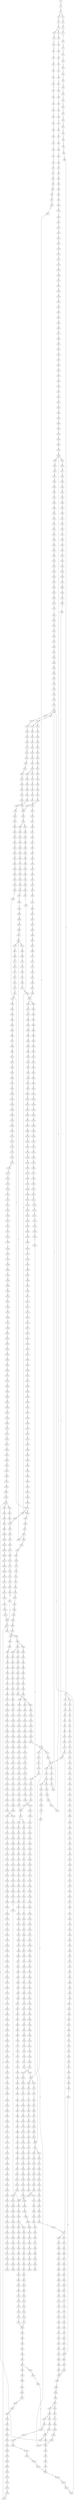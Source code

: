 strict digraph  {
	S0 -> S1 [ label = A ];
	S1 -> S2 [ label = A ];
	S2 -> S3 [ label = G ];
	S2 -> S4 [ label = C ];
	S3 -> S5 [ label = A ];
	S4 -> S6 [ label = C ];
	S5 -> S7 [ label = G ];
	S6 -> S8 [ label = T ];
	S7 -> S9 [ label = T ];
	S7 -> S10 [ label = G ];
	S8 -> S11 [ label = C ];
	S9 -> S12 [ label = C ];
	S10 -> S13 [ label = C ];
	S11 -> S14 [ label = C ];
	S12 -> S15 [ label = T ];
	S13 -> S16 [ label = A ];
	S14 -> S17 [ label = A ];
	S15 -> S18 [ label = C ];
	S16 -> S19 [ label = G ];
	S17 -> S20 [ label = G ];
	S18 -> S21 [ label = T ];
	S19 -> S22 [ label = T ];
	S20 -> S23 [ label = T ];
	S21 -> S24 [ label = C ];
	S22 -> S25 [ label = C ];
	S23 -> S26 [ label = C ];
	S24 -> S27 [ label = T ];
	S25 -> S28 [ label = C ];
	S26 -> S29 [ label = G ];
	S27 -> S30 [ label = C ];
	S28 -> S31 [ label = T ];
	S29 -> S32 [ label = T ];
	S30 -> S33 [ label = G ];
	S31 -> S34 [ label = G ];
	S32 -> S35 [ label = G ];
	S33 -> S36 [ label = G ];
	S34 -> S37 [ label = C ];
	S35 -> S38 [ label = C ];
	S36 -> S39 [ label = T ];
	S37 -> S40 [ label = G ];
	S38 -> S41 [ label = C ];
	S39 -> S42 [ label = C ];
	S40 -> S43 [ label = G ];
	S41 -> S44 [ label = A ];
	S42 -> S45 [ label = T ];
	S43 -> S46 [ label = C ];
	S44 -> S47 [ label = C ];
	S45 -> S48 [ label = C ];
	S46 -> S49 [ label = C ];
	S47 -> S50 [ label = G ];
	S48 -> S51 [ label = G ];
	S49 -> S52 [ label = T ];
	S50 -> S53 [ label = A ];
	S51 -> S54 [ label = G ];
	S52 -> S55 [ label = G ];
	S53 -> S56 [ label = G ];
	S54 -> S57 [ label = T ];
	S55 -> S58 [ label = T ];
	S56 -> S59 [ label = T ];
	S57 -> S60 [ label = T ];
	S58 -> S61 [ label = G ];
	S59 -> S62 [ label = G ];
	S60 -> S63 [ label = C ];
	S61 -> S64 [ label = C ];
	S62 -> S65 [ label = T ];
	S63 -> S66 [ label = A ];
	S64 -> S67 [ label = T ];
	S65 -> S68 [ label = C ];
	S66 -> S69 [ label = A ];
	S67 -> S70 [ label = A ];
	S68 -> S71 [ label = T ];
	S69 -> S72 [ label = G ];
	S70 -> S73 [ label = C ];
	S71 -> S74 [ label = T ];
	S71 -> S75 [ label = C ];
	S72 -> S76 [ label = A ];
	S73 -> S77 [ label = C ];
	S74 -> S78 [ label = C ];
	S75 -> S79 [ label = C ];
	S76 -> S80 [ label = C ];
	S77 -> S81 [ label = T ];
	S78 -> S82 [ label = G ];
	S79 -> S83 [ label = G ];
	S80 -> S84 [ label = C ];
	S81 -> S85 [ label = G ];
	S82 -> S86 [ label = G ];
	S83 -> S87 [ label = T ];
	S84 -> S88 [ label = T ];
	S85 -> S89 [ label = T ];
	S86 -> S90 [ label = T ];
	S87 -> S91 [ label = T ];
	S88 -> S92 [ label = T ];
	S89 -> S93 [ label = C ];
	S90 -> S94 [ label = C ];
	S91 -> S95 [ label = C ];
	S92 -> S96 [ label = T ];
	S93 -> S97 [ label = C ];
	S94 -> S98 [ label = C ];
	S95 -> S99 [ label = C ];
	S96 -> S100 [ label = T ];
	S97 -> S101 [ label = T ];
	S98 -> S102 [ label = T ];
	S99 -> S103 [ label = T ];
	S100 -> S104 [ label = T ];
	S101 -> S105 [ label = T ];
	S102 -> S106 [ label = T ];
	S103 -> S107 [ label = T ];
	S104 -> S108 [ label = G ];
	S105 -> S109 [ label = G ];
	S106 -> S110 [ label = G ];
	S107 -> S111 [ label = A ];
	S108 -> S112 [ label = A ];
	S109 -> S113 [ label = A ];
	S109 -> S114 [ label = T ];
	S110 -> S115 [ label = A ];
	S111 -> S116 [ label = A ];
	S112 -> S117 [ label = A ];
	S113 -> S118 [ label = A ];
	S114 -> S119 [ label = A ];
	S115 -> S120 [ label = A ];
	S116 -> S121 [ label = A ];
	S117 -> S122 [ label = C ];
	S118 -> S123 [ label = C ];
	S119 -> S124 [ label = G ];
	S120 -> S123 [ label = C ];
	S121 -> S125 [ label = C ];
	S122 -> S126 [ label = A ];
	S123 -> S127 [ label = T ];
	S123 -> S128 [ label = A ];
	S124 -> S129 [ label = G ];
	S125 -> S130 [ label = A ];
	S126 -> S131 [ label = G ];
	S127 -> S132 [ label = T ];
	S128 -> S133 [ label = G ];
	S129 -> S134 [ label = A ];
	S130 -> S135 [ label = G ];
	S131 -> S136 [ label = T ];
	S132 -> S137 [ label = C ];
	S133 -> S138 [ label = G ];
	S134 -> S139 [ label = G ];
	S135 -> S140 [ label = G ];
	S136 -> S141 [ label = T ];
	S137 -> S142 [ label = A ];
	S138 -> S143 [ label = G ];
	S138 -> S144 [ label = T ];
	S139 -> S145 [ label = A ];
	S140 -> S146 [ label = T ];
	S141 -> S147 [ label = G ];
	S142 -> S148 [ label = A ];
	S143 -> S149 [ label = T ];
	S144 -> S150 [ label = C ];
	S145 -> S151 [ label = G ];
	S146 -> S152 [ label = C ];
	S147 -> S153 [ label = A ];
	S148 -> S154 [ label = C ];
	S149 -> S155 [ label = C ];
	S150 -> S156 [ label = C ];
	S151 -> S157 [ label = G ];
	S152 -> S158 [ label = T ];
	S153 -> S159 [ label = C ];
	S154 -> S160 [ label = C ];
	S154 -> S161 [ label = T ];
	S155 -> S162 [ label = C ];
	S156 -> S163 [ label = C ];
	S157 -> S164 [ label = T ];
	S158 -> S165 [ label = C ];
	S159 -> S166 [ label = T ];
	S160 -> S167 [ label = G ];
	S161 -> S168 [ label = G ];
	S162 -> S169 [ label = G ];
	S163 -> S170 [ label = T ];
	S164 -> S171 [ label = C ];
	S165 -> S172 [ label = T ];
	S166 -> S173 [ label = G ];
	S167 -> S174 [ label = G ];
	S168 -> S175 [ label = G ];
	S168 -> S176 [ label = C ];
	S169 -> S177 [ label = C ];
	S170 -> S178 [ label = T ];
	S171 -> S179 [ label = C ];
	S172 -> S180 [ label = C ];
	S173 -> S181 [ label = T ];
	S174 -> S182 [ label = C ];
	S175 -> S183 [ label = C ];
	S176 -> S184 [ label = C ];
	S177 -> S185 [ label = C ];
	S178 -> S186 [ label = C ];
	S179 -> S187 [ label = C ];
	S180 -> S188 [ label = C ];
	S181 -> S189 [ label = A ];
	S182 -> S190 [ label = C ];
	S183 -> S191 [ label = C ];
	S184 -> S192 [ label = C ];
	S185 -> S193 [ label = G ];
	S186 -> S194 [ label = T ];
	S186 -> S195 [ label = G ];
	S187 -> S196 [ label = A ];
	S187 -> S197 [ label = G ];
	S188 -> S198 [ label = G ];
	S189 -> S199 [ label = C ];
	S190 -> S200 [ label = C ];
	S191 -> S201 [ label = C ];
	S192 -> S202 [ label = T ];
	S193 -> S203 [ label = C ];
	S193 -> S204 [ label = G ];
	S194 -> S205 [ label = C ];
	S195 -> S206 [ label = C ];
	S196 -> S207 [ label = G ];
	S197 -> S208 [ label = G ];
	S198 -> S209 [ label = T ];
	S199 -> S210 [ label = A ];
	S200 -> S211 [ label = A ];
	S201 -> S212 [ label = A ];
	S202 -> S213 [ label = A ];
	S203 -> S214 [ label = A ];
	S204 -> S215 [ label = A ];
	S205 -> S216 [ label = G ];
	S206 -> S217 [ label = A ];
	S207 -> S218 [ label = A ];
	S208 -> S219 [ label = A ];
	S209 -> S220 [ label = A ];
	S210 -> S221 [ label = C ];
	S211 -> S222 [ label = G ];
	S212 -> S223 [ label = G ];
	S213 -> S224 [ label = G ];
	S214 -> S225 [ label = C ];
	S215 -> S226 [ label = A ];
	S216 -> S227 [ label = T ];
	S217 -> S228 [ label = C ];
	S218 -> S229 [ label = G ];
	S219 -> S230 [ label = G ];
	S220 -> S231 [ label = C ];
	S221 -> S232 [ label = T ];
	S222 -> S233 [ label = T ];
	S223 -> S234 [ label = G ];
	S224 -> S235 [ label = G ];
	S225 -> S236 [ label = G ];
	S226 -> S237 [ label = C ];
	S227 -> S238 [ label = A ];
	S228 -> S239 [ label = G ];
	S229 -> S240 [ label = C ];
	S230 -> S241 [ label = G ];
	S231 -> S242 [ label = A ];
	S232 -> S243 [ label = T ];
	S233 -> S244 [ label = T ];
	S234 -> S245 [ label = T ];
	S235 -> S246 [ label = T ];
	S236 -> S247 [ label = C ];
	S237 -> S248 [ label = T ];
	S238 -> S249 [ label = C ];
	S239 -> S250 [ label = T ];
	S240 -> S251 [ label = C ];
	S241 -> S252 [ label = C ];
	S242 -> S253 [ label = T ];
	S243 -> S254 [ label = G ];
	S244 -> S255 [ label = G ];
	S245 -> S256 [ label = G ];
	S246 -> S257 [ label = G ];
	S247 -> S258 [ label = G ];
	S248 -> S259 [ label = G ];
	S249 -> S260 [ label = G ];
	S250 -> S261 [ label = G ];
	S251 -> S262 [ label = A ];
	S252 -> S263 [ label = G ];
	S253 -> S264 [ label = G ];
	S254 -> S265 [ label = G ];
	S255 -> S266 [ label = T ];
	S256 -> S267 [ label = C ];
	S256 -> S268 [ label = G ];
	S257 -> S269 [ label = T ];
	S258 -> S270 [ label = C ];
	S259 -> S271 [ label = C ];
	S260 -> S272 [ label = G ];
	S261 -> S273 [ label = G ];
	S262 -> S274 [ label = C ];
	S263 -> S275 [ label = T ];
	S264 -> S276 [ label = G ];
	S265 -> S277 [ label = A ];
	S266 -> S278 [ label = G ];
	S267 -> S279 [ label = G ];
	S268 -> S280 [ label = G ];
	S269 -> S281 [ label = G ];
	S270 -> S282 [ label = A ];
	S271 -> S283 [ label = A ];
	S272 -> S284 [ label = C ];
	S273 -> S285 [ label = C ];
	S274 -> S286 [ label = G ];
	S275 -> S287 [ label = G ];
	S276 -> S288 [ label = C ];
	S277 -> S289 [ label = G ];
	S278 -> S290 [ label = C ];
	S279 -> S291 [ label = C ];
	S280 -> S292 [ label = C ];
	S281 -> S293 [ label = C ];
	S282 -> S294 [ label = G ];
	S283 -> S295 [ label = A ];
	S284 -> S296 [ label = T ];
	S285 -> S297 [ label = G ];
	S286 -> S298 [ label = G ];
	S287 -> S299 [ label = G ];
	S288 -> S300 [ label = G ];
	S289 -> S301 [ label = A ];
	S290 -> S302 [ label = G ];
	S291 -> S303 [ label = G ];
	S292 -> S304 [ label = T ];
	S293 -> S305 [ label = G ];
	S294 -> S306 [ label = C ];
	S295 -> S307 [ label = C ];
	S296 -> S308 [ label = A ];
	S297 -> S309 [ label = T ];
	S298 -> S310 [ label = T ];
	S299 -> S311 [ label = T ];
	S300 -> S312 [ label = C ];
	S301 -> S313 [ label = C ];
	S302 -> S314 [ label = T ];
	S303 -> S315 [ label = T ];
	S304 -> S316 [ label = T ];
	S305 -> S317 [ label = T ];
	S306 -> S318 [ label = C ];
	S307 -> S319 [ label = C ];
	S308 -> S320 [ label = C ];
	S309 -> S321 [ label = C ];
	S310 -> S322 [ label = T ];
	S311 -> S323 [ label = A ];
	S312 -> S324 [ label = C ];
	S313 -> S325 [ label = C ];
	S314 -> S326 [ label = C ];
	S315 -> S327 [ label = C ];
	S316 -> S328 [ label = C ];
	S317 -> S329 [ label = C ];
	S318 -> S330 [ label = G ];
	S319 -> S331 [ label = A ];
	S320 -> S332 [ label = T ];
	S321 -> S333 [ label = C ];
	S322 -> S334 [ label = A ];
	S323 -> S335 [ label = T ];
	S324 -> S336 [ label = C ];
	S325 -> S337 [ label = C ];
	S326 -> S338 [ label = G ];
	S327 -> S339 [ label = G ];
	S328 -> S340 [ label = G ];
	S329 -> S341 [ label = G ];
	S330 -> S342 [ label = G ];
	S331 -> S343 [ label = G ];
	S332 -> S344 [ label = G ];
	S333 -> S345 [ label = C ];
	S334 -> S346 [ label = C ];
	S335 -> S347 [ label = G ];
	S336 -> S348 [ label = C ];
	S337 -> S349 [ label = C ];
	S338 -> S350 [ label = A ];
	S339 -> S351 [ label = T ];
	S340 -> S352 [ label = A ];
	S341 -> S350 [ label = A ];
	S342 -> S353 [ label = C ];
	S342 -> S354 [ label = T ];
	S343 -> S355 [ label = A ];
	S344 -> S356 [ label = G ];
	S345 -> S357 [ label = C ];
	S346 -> S358 [ label = T ];
	S347 -> S359 [ label = A ];
	S348 -> S360 [ label = C ];
	S349 -> S361 [ label = C ];
	S350 -> S362 [ label = A ];
	S351 -> S363 [ label = G ];
	S352 -> S364 [ label = A ];
	S353 -> S365 [ label = A ];
	S354 -> S366 [ label = G ];
	S355 -> S367 [ label = A ];
	S356 -> S368 [ label = T ];
	S357 -> S369 [ label = A ];
	S358 -> S370 [ label = G ];
	S359 -> S371 [ label = G ];
	S360 -> S372 [ label = A ];
	S361 -> S373 [ label = C ];
	S362 -> S374 [ label = C ];
	S363 -> S375 [ label = C ];
	S364 -> S376 [ label = C ];
	S365 -> S377 [ label = C ];
	S366 -> S378 [ label = G ];
	S367 -> S379 [ label = C ];
	S368 -> S380 [ label = G ];
	S369 -> S381 [ label = C ];
	S370 -> S382 [ label = C ];
	S371 -> S383 [ label = C ];
	S372 -> S384 [ label = C ];
	S373 -> S385 [ label = T ];
	S374 -> S386 [ label = C ];
	S374 -> S387 [ label = A ];
	S375 -> S388 [ label = A ];
	S376 -> S389 [ label = A ];
	S377 -> S390 [ label = T ];
	S378 -> S391 [ label = A ];
	S379 -> S392 [ label = A ];
	S380 -> S393 [ label = C ];
	S381 -> S394 [ label = T ];
	S382 -> S395 [ label = A ];
	S383 -> S396 [ label = G ];
	S384 -> S397 [ label = T ];
	S385 -> S398 [ label = T ];
	S386 -> S399 [ label = T ];
	S387 -> S400 [ label = C ];
	S388 -> S401 [ label = T ];
	S389 -> S402 [ label = C ];
	S390 -> S403 [ label = T ];
	S391 -> S404 [ label = A ];
	S392 -> S405 [ label = G ];
	S393 -> S406 [ label = T ];
	S394 -> S407 [ label = T ];
	S395 -> S408 [ label = G ];
	S396 -> S409 [ label = G ];
	S397 -> S410 [ label = T ];
	S398 -> S411 [ label = C ];
	S399 -> S412 [ label = T ];
	S400 -> S413 [ label = C ];
	S401 -> S414 [ label = C ];
	S402 -> S415 [ label = G ];
	S403 -> S416 [ label = C ];
	S404 -> S417 [ label = G ];
	S405 -> S418 [ label = C ];
	S406 -> S419 [ label = A ];
	S407 -> S420 [ label = G ];
	S408 -> S421 [ label = A ];
	S409 -> S422 [ label = T ];
	S410 -> S423 [ label = T ];
	S411 -> S424 [ label = A ];
	S412 -> S425 [ label = C ];
	S413 -> S426 [ label = C ];
	S414 -> S427 [ label = C ];
	S415 -> S428 [ label = C ];
	S416 -> S429 [ label = A ];
	S417 -> S430 [ label = A ];
	S418 -> S431 [ label = C ];
	S419 -> S432 [ label = C ];
	S420 -> S433 [ label = A ];
	S421 -> S434 [ label = C ];
	S422 -> S435 [ label = C ];
	S423 -> S436 [ label = A ];
	S424 -> S437 [ label = G ];
	S425 -> S438 [ label = G ];
	S426 -> S439 [ label = G ];
	S427 -> S440 [ label = G ];
	S428 -> S441 [ label = G ];
	S429 -> S442 [ label = G ];
	S430 -> S443 [ label = A ];
	S431 -> S444 [ label = G ];
	S432 -> S445 [ label = T ];
	S433 -> S446 [ label = G ];
	S434 -> S447 [ label = G ];
	S435 -> S448 [ label = G ];
	S436 -> S449 [ label = G ];
	S437 -> S450 [ label = A ];
	S438 -> S451 [ label = T ];
	S439 -> S452 [ label = T ];
	S440 -> S453 [ label = C ];
	S441 -> S454 [ label = C ];
	S442 -> S455 [ label = C ];
	S443 -> S456 [ label = C ];
	S444 -> S457 [ label = T ];
	S445 -> S458 [ label = G ];
	S446 -> S459 [ label = C ];
	S447 -> S460 [ label = G ];
	S448 -> S461 [ label = C ];
	S449 -> S462 [ label = C ];
	S450 -> S463 [ label = G ];
	S451 -> S464 [ label = A ];
	S452 -> S465 [ label = A ];
	S453 -> S466 [ label = A ];
	S454 -> S467 [ label = A ];
	S455 -> S468 [ label = C ];
	S456 -> S469 [ label = G ];
	S457 -> S470 [ label = C ];
	S458 -> S471 [ label = T ];
	S459 -> S472 [ label = C ];
	S460 -> S473 [ label = A ];
	S461 -> S474 [ label = A ];
	S462 -> S475 [ label = C ];
	S463 -> S476 [ label = G ];
	S464 -> S477 [ label = C ];
	S465 -> S478 [ label = C ];
	S466 -> S479 [ label = C ];
	S467 -> S480 [ label = C ];
	S468 -> S481 [ label = G ];
	S469 -> S482 [ label = G ];
	S470 -> S483 [ label = C ];
	S471 -> S484 [ label = A ];
	S472 -> S485 [ label = G ];
	S473 -> S486 [ label = C ];
	S474 -> S487 [ label = C ];
	S475 -> S488 [ label = G ];
	S476 -> S489 [ label = T ];
	S477 -> S490 [ label = T ];
	S478 -> S491 [ label = G ];
	S479 -> S492 [ label = G ];
	S480 -> S493 [ label = G ];
	S481 -> S494 [ label = C ];
	S482 -> S495 [ label = C ];
	S483 -> S496 [ label = T ];
	S484 -> S497 [ label = A ];
	S485 -> S498 [ label = C ];
	S486 -> S499 [ label = A ];
	S487 -> S500 [ label = G ];
	S488 -> S501 [ label = T ];
	S489 -> S502 [ label = C ];
	S490 -> S503 [ label = T ];
	S491 -> S504 [ label = T ];
	S492 -> S505 [ label = T ];
	S493 -> S506 [ label = T ];
	S494 -> S507 [ label = C ];
	S495 -> S508 [ label = A ];
	S496 -> S509 [ label = C ];
	S497 -> S510 [ label = C ];
	S498 -> S511 [ label = C ];
	S499 -> S512 [ label = C ];
	S500 -> S513 [ label = C ];
	S501 -> S514 [ label = C ];
	S502 -> S515 [ label = C ];
	S503 -> S516 [ label = C ];
	S504 -> S517 [ label = C ];
	S505 -> S518 [ label = C ];
	S506 -> S519 [ label = C ];
	S507 -> S520 [ label = C ];
	S508 -> S521 [ label = C ];
	S509 -> S522 [ label = T ];
	S510 -> S523 [ label = A ];
	S511 -> S524 [ label = C ];
	S512 -> S525 [ label = A ];
	S513 -> S526 [ label = G ];
	S514 -> S527 [ label = C ];
	S515 -> S528 [ label = C ];
	S516 -> S529 [ label = A ];
	S517 -> S530 [ label = C ];
	S518 -> S531 [ label = G ];
	S519 -> S532 [ label = C ];
	S520 -> S533 [ label = C ];
	S521 -> S534 [ label = C ];
	S521 -> S535 [ label = T ];
	S522 -> S536 [ label = G ];
	S523 -> S537 [ label = C ];
	S524 -> S538 [ label = C ];
	S525 -> S539 [ label = C ];
	S526 -> S540 [ label = C ];
	S527 -> S541 [ label = C ];
	S528 -> S542 [ label = T ];
	S529 -> S543 [ label = A ];
	S530 -> S544 [ label = A ];
	S531 -> S545 [ label = A ];
	S532 -> S546 [ label = A ];
	S533 -> S547 [ label = T ];
	S534 -> S548 [ label = G ];
	S535 -> S549 [ label = G ];
	S536 -> S550 [ label = T ];
	S537 -> S551 [ label = A ];
	S538 -> S547 [ label = T ];
	S539 -> S552 [ label = C ];
	S540 -> S553 [ label = G ];
	S541 -> S554 [ label = A ];
	S542 -> S555 [ label = T ];
	S543 -> S556 [ label = G ];
	S544 -> S557 [ label = G ];
	S545 -> S558 [ label = G ];
	S546 -> S559 [ label = G ];
	S547 -> S560 [ label = T ];
	S547 -> S561 [ label = C ];
	S548 -> S562 [ label = G ];
	S549 -> S563 [ label = G ];
	S550 -> S564 [ label = C ];
	S551 -> S565 [ label = C ];
	S552 -> S566 [ label = T ];
	S553 -> S567 [ label = G ];
	S554 -> S568 [ label = C ];
	S555 -> S186 [ label = C ];
	S556 -> S569 [ label = C ];
	S557 -> S570 [ label = C ];
	S558 -> S571 [ label = C ];
	S559 -> S572 [ label = C ];
	S560 -> S573 [ label = C ];
	S561 -> S574 [ label = C ];
	S562 -> S575 [ label = G ];
	S563 -> S576 [ label = G ];
	S564 -> S577 [ label = G ];
	S565 -> S578 [ label = G ];
	S566 -> S579 [ label = C ];
	S567 -> S580 [ label = C ];
	S568 -> S581 [ label = C ];
	S569 -> S582 [ label = G ];
	S570 -> S583 [ label = G ];
	S571 -> S584 [ label = G ];
	S572 -> S585 [ label = T ];
	S572 -> S583 [ label = G ];
	S573 -> S586 [ label = A ];
	S574 -> S587 [ label = A ];
	S575 -> S588 [ label = A ];
	S576 -> S589 [ label = A ];
	S577 -> S590 [ label = T ];
	S578 -> S591 [ label = C ];
	S579 -> S592 [ label = T ];
	S580 -> S593 [ label = T ];
	S581 -> S594 [ label = A ];
	S582 -> S595 [ label = A ];
	S583 -> S596 [ label = A ];
	S584 -> S597 [ label = A ];
	S585 -> S598 [ label = T ];
	S586 -> S599 [ label = C ];
	S587 -> S600 [ label = C ];
	S588 -> S601 [ label = A ];
	S589 -> S602 [ label = A ];
	S590 -> S603 [ label = G ];
	S591 -> S604 [ label = T ];
	S592 -> S605 [ label = A ];
	S593 -> S606 [ label = G ];
	S594 -> S607 [ label = C ];
	S595 -> S608 [ label = G ];
	S596 -> S609 [ label = G ];
	S597 -> S610 [ label = G ];
	S598 -> S611 [ label = C ];
	S599 -> S612 [ label = G ];
	S600 -> S613 [ label = C ];
	S601 -> S614 [ label = T ];
	S602 -> S615 [ label = C ];
	S603 -> S616 [ label = G ];
	S604 -> S617 [ label = C ];
	S605 -> S618 [ label = G ];
	S606 -> S619 [ label = G ];
	S607 -> S620 [ label = C ];
	S608 -> S621 [ label = T ];
	S609 -> S622 [ label = T ];
	S610 -> S623 [ label = T ];
	S611 -> S624 [ label = A ];
	S612 -> S625 [ label = C ];
	S613 -> S626 [ label = C ];
	S614 -> S627 [ label = T ];
	S615 -> S628 [ label = T ];
	S616 -> S629 [ label = T ];
	S617 -> S630 [ label = C ];
	S618 -> S631 [ label = A ];
	S619 -> S632 [ label = A ];
	S620 -> S633 [ label = G ];
	S621 -> S634 [ label = C ];
	S622 -> S635 [ label = C ];
	S623 -> S636 [ label = C ];
	S624 -> S637 [ label = C ];
	S625 -> S638 [ label = T ];
	S626 -> S639 [ label = G ];
	S627 -> S640 [ label = G ];
	S628 -> S641 [ label = G ];
	S629 -> S642 [ label = A ];
	S630 -> S643 [ label = T ];
	S631 -> S644 [ label = A ];
	S632 -> S645 [ label = A ];
	S633 -> S646 [ label = A ];
	S634 -> S647 [ label = C ];
	S635 -> S648 [ label = C ];
	S635 -> S649 [ label = T ];
	S636 -> S650 [ label = G ];
	S637 -> S651 [ label = G ];
	S638 -> S652 [ label = C ];
	S639 -> S653 [ label = C ];
	S640 -> S654 [ label = A ];
	S641 -> S655 [ label = G ];
	S643 -> S656 [ label = A ];
	S644 -> S657 [ label = C ];
	S645 -> S658 [ label = T ];
	S646 -> S659 [ label = T ];
	S647 -> S660 [ label = C ];
	S648 -> S660 [ label = C ];
	S649 -> S661 [ label = C ];
	S650 -> S662 [ label = A ];
	S651 -> S663 [ label = C ];
	S652 -> S664 [ label = C ];
	S653 -> S665 [ label = C ];
	S654 -> S666 [ label = A ];
	S655 -> S667 [ label = A ];
	S656 -> S668 [ label = G ];
	S657 -> S669 [ label = G ];
	S658 -> S670 [ label = G ];
	S659 -> S671 [ label = C ];
	S660 -> S672 [ label = T ];
	S660 -> S673 [ label = G ];
	S661 -> S674 [ label = G ];
	S662 -> S675 [ label = A ];
	S663 -> S676 [ label = C ];
	S664 -> S677 [ label = G ];
	S665 -> S678 [ label = G ];
	S666 -> S679 [ label = C ];
	S667 -> S680 [ label = C ];
	S668 -> S681 [ label = A ];
	S669 -> S682 [ label = A ];
	S670 -> S683 [ label = G ];
	S671 -> S684 [ label = G ];
	S672 -> S685 [ label = C ];
	S673 -> S686 [ label = C ];
	S674 -> S687 [ label = T ];
	S675 -> S688 [ label = C ];
	S676 -> S689 [ label = C ];
	S677 -> S690 [ label = G ];
	S678 -> S691 [ label = G ];
	S679 -> S692 [ label = C ];
	S680 -> S693 [ label = C ];
	S681 -> S694 [ label = A ];
	S682 -> S695 [ label = G ];
	S683 -> S696 [ label = G ];
	S684 -> S697 [ label = G ];
	S685 -> S698 [ label = C ];
	S686 -> S699 [ label = C ];
	S687 -> S700 [ label = C ];
	S688 -> S701 [ label = C ];
	S689 -> S702 [ label = T ];
	S690 -> S703 [ label = T ];
	S691 -> S704 [ label = T ];
	S692 -> S705 [ label = C ];
	S693 -> S706 [ label = C ];
	S694 -> S707 [ label = C ];
	S695 -> S708 [ label = G ];
	S696 -> S709 [ label = G ];
	S697 -> S710 [ label = T ];
	S698 -> S711 [ label = G ];
	S699 -> S712 [ label = T ];
	S700 -> S713 [ label = T ];
	S701 -> S714 [ label = T ];
	S702 -> S715 [ label = T ];
	S703 -> S716 [ label = T ];
	S704 -> S717 [ label = C ];
	S705 -> S718 [ label = G ];
	S706 -> S719 [ label = G ];
	S707 -> S720 [ label = T ];
	S708 -> S721 [ label = T ];
	S709 -> S722 [ label = T ];
	S710 -> S723 [ label = T ];
	S711 -> S724 [ label = G ];
	S712 -> S725 [ label = G ];
	S713 -> S726 [ label = G ];
	S714 -> S727 [ label = G ];
	S715 -> S728 [ label = C ];
	S716 -> S729 [ label = G ];
	S717 -> S730 [ label = C ];
	S718 -> S731 [ label = T ];
	S719 -> S732 [ label = T ];
	S720 -> S733 [ label = T ];
	S721 -> S734 [ label = G ];
	S722 -> S735 [ label = C ];
	S723 -> S736 [ label = C ];
	S724 -> S737 [ label = T ];
	S725 -> S738 [ label = T ];
	S726 -> S739 [ label = T ];
	S727 -> S740 [ label = T ];
	S728 -> S741 [ label = A ];
	S729 -> S742 [ label = C ];
	S730 -> S743 [ label = C ];
	S731 -> S744 [ label = C ];
	S732 -> S745 [ label = C ];
	S733 -> S746 [ label = C ];
	S734 -> S747 [ label = T ];
	S735 -> S748 [ label = C ];
	S736 -> S749 [ label = C ];
	S737 -> S750 [ label = C ];
	S738 -> S751 [ label = C ];
	S739 -> S752 [ label = T ];
	S740 -> S753 [ label = C ];
	S741 -> S754 [ label = T ];
	S742 -> S755 [ label = A ];
	S743 -> S756 [ label = A ];
	S744 -> S757 [ label = T ];
	S745 -> S758 [ label = T ];
	S746 -> S759 [ label = A ];
	S747 -> S760 [ label = C ];
	S748 -> S761 [ label = G ];
	S749 -> S762 [ label = A ];
	S750 -> S763 [ label = T ];
	S751 -> S764 [ label = G ];
	S752 -> S765 [ label = C ];
	S753 -> S766 [ label = G ];
	S754 -> S767 [ label = C ];
	S755 -> S768 [ label = C ];
	S756 -> S769 [ label = G ];
	S757 -> S770 [ label = C ];
	S758 -> S771 [ label = C ];
	S759 -> S772 [ label = A ];
	S760 -> S773 [ label = C ];
	S761 -> S774 [ label = C ];
	S762 -> S775 [ label = G ];
	S763 -> S776 [ label = G ];
	S764 -> S777 [ label = C ];
	S765 -> S778 [ label = C ];
	S766 -> S779 [ label = C ];
	S767 -> S780 [ label = C ];
	S768 -> S781 [ label = T ];
	S769 -> S782 [ label = T ];
	S770 -> S783 [ label = G ];
	S771 -> S783 [ label = G ];
	S772 -> S154 [ label = C ];
	S773 -> S784 [ label = C ];
	S774 -> S785 [ label = C ];
	S775 -> S786 [ label = T ];
	S776 -> S787 [ label = G ];
	S777 -> S788 [ label = G ];
	S778 -> S789 [ label = G ];
	S779 -> S790 [ label = G ];
	S780 -> S791 [ label = A ];
	S781 -> S792 [ label = G ];
	S782 -> S793 [ label = G ];
	S783 -> S794 [ label = G ];
	S784 -> S795 [ label = T ];
	S785 -> S193 [ label = G ];
	S786 -> S796 [ label = G ];
	S787 -> S797 [ label = A ];
	S788 -> S798 [ label = C ];
	S789 -> S799 [ label = T ];
	S790 -> S798 [ label = C ];
	S791 -> S800 [ label = G ];
	S792 -> S801 [ label = G ];
	S793 -> S802 [ label = G ];
	S794 -> S803 [ label = C ];
	S795 -> S804 [ label = G ];
	S796 -> S805 [ label = G ];
	S797 -> S806 [ label = G ];
	S798 -> S807 [ label = G ];
	S798 -> S808 [ label = A ];
	S799 -> S809 [ label = G ];
	S800 -> S810 [ label = A ];
	S801 -> S811 [ label = T ];
	S802 -> S812 [ label = T ];
	S803 -> S813 [ label = A ];
	S804 -> S814 [ label = T ];
	S805 -> S815 [ label = T ];
	S806 -> S816 [ label = G ];
	S807 -> S817 [ label = A ];
	S808 -> S818 [ label = A ];
	S809 -> S819 [ label = G ];
	S810 -> S820 [ label = A ];
	S811 -> S821 [ label = C ];
	S812 -> S822 [ label = C ];
	S813 -> S823 [ label = C ];
	S814 -> S824 [ label = C ];
	S815 -> S825 [ label = C ];
	S816 -> S826 [ label = G ];
	S817 -> S827 [ label = G ];
	S818 -> S828 [ label = C ];
	S819 -> S829 [ label = C ];
	S820 -> S830 [ label = C ];
	S821 -> S831 [ label = G ];
	S822 -> S832 [ label = G ];
	S823 -> S833 [ label = C ];
	S824 -> S834 [ label = C ];
	S825 -> S832 [ label = G ];
	S826 -> S835 [ label = T ];
	S827 -> S836 [ label = C ];
	S828 -> S837 [ label = C ];
	S829 -> S838 [ label = C ];
	S830 -> S839 [ label = C ];
	S831 -> S840 [ label = T ];
	S832 -> S841 [ label = T ];
	S833 -> S842 [ label = G ];
	S834 -> S843 [ label = T ];
	S835 -> S844 [ label = G ];
	S836 -> S845 [ label = A ];
	S837 -> S846 [ label = C ];
	S838 -> S847 [ label = C ];
	S839 -> S848 [ label = A ];
	S839 -> S849 [ label = G ];
	S840 -> S850 [ label = C ];
	S841 -> S851 [ label = C ];
	S842 -> S852 [ label = A ];
	S843 -> S853 [ label = A ];
	S844 -> S854 [ label = T ];
	S845 -> S855 [ label = G ];
	S846 -> S856 [ label = G ];
	S847 -> S857 [ label = G ];
	S848 -> S858 [ label = G ];
	S848 -> S859 [ label = C ];
	S849 -> S860 [ label = G ];
	S850 -> S861 [ label = C ];
	S851 -> S862 [ label = C ];
	S852 -> S863 [ label = G ];
	S852 -> S864 [ label = A ];
	S853 -> S865 [ label = C ];
	S854 -> S866 [ label = T ];
	S855 -> S867 [ label = T ];
	S856 -> S868 [ label = T ];
	S857 -> S869 [ label = T ];
	S858 -> S870 [ label = A ];
	S859 -> S871 [ label = C ];
	S860 -> S872 [ label = A ];
	S861 -> S873 [ label = G ];
	S862 -> S873 [ label = G ];
	S863 -> S874 [ label = T ];
	S864 -> S875 [ label = T ];
	S865 -> S876 [ label = T ];
	S866 -> S877 [ label = C ];
	S867 -> S878 [ label = G ];
	S868 -> S879 [ label = A ];
	S869 -> S880 [ label = C ];
	S870 -> S881 [ label = C ];
	S871 -> S882 [ label = A ];
	S872 -> S883 [ label = C ];
	S873 -> S884 [ label = T ];
	S874 -> S885 [ label = C ];
	S875 -> S886 [ label = G ];
	S876 -> S887 [ label = A ];
	S877 -> S888 [ label = C ];
	S878 -> S889 [ label = C ];
	S879 -> S890 [ label = C ];
	S880 -> S891 [ label = C ];
	S881 -> S892 [ label = T ];
	S882 -> S893 [ label = C ];
	S883 -> S894 [ label = G ];
	S884 -> S895 [ label = C ];
	S885 -> S896 [ label = C ];
	S886 -> S897 [ label = T ];
	S887 -> S898 [ label = C ];
	S888 -> S899 [ label = A ];
	S889 -> S900 [ label = A ];
	S890 -> S901 [ label = A ];
	S891 -> S902 [ label = A ];
	S892 -> S903 [ label = C ];
	S893 -> S904 [ label = C ];
	S894 -> S905 [ label = C ];
	S895 -> S906 [ label = A ];
	S896 -> S907 [ label = A ];
	S896 -> S908 [ label = T ];
	S897 -> S909 [ label = A ];
	S898 -> S910 [ label = C ];
	S899 -> S911 [ label = G ];
	S900 -> S912 [ label = A ];
	S901 -> S913 [ label = G ];
	S902 -> S914 [ label = G ];
	S903 -> S915 [ label = C ];
	S904 -> S916 [ label = C ];
	S905 -> S917 [ label = C ];
	S906 -> S918 [ label = C ];
	S907 -> S919 [ label = G ];
	S908 -> S920 [ label = C ];
	S909 -> S921 [ label = G ];
	S910 -> S922 [ label = A ];
	S911 -> S923 [ label = C ];
	S912 -> S924 [ label = C ];
	S913 -> S925 [ label = C ];
	S914 -> S926 [ label = T ];
	S915 -> S927 [ label = C ];
	S916 -> S928 [ label = C ];
	S917 -> S929 [ label = C ];
	S918 -> S930 [ label = C ];
	S919 -> S931 [ label = T ];
	S919 -> S932 [ label = C ];
	S920 -> S933 [ label = G ];
	S921 -> S934 [ label = T ];
	S922 -> S935 [ label = G ];
	S923 -> S936 [ label = A ];
	S924 -> S937 [ label = A ];
	S925 -> S938 [ label = A ];
	S926 -> S939 [ label = A ];
	S927 -> S940 [ label = A ];
	S928 -> S941 [ label = T ];
	S929 -> S942 [ label = A ];
	S930 -> S943 [ label = C ];
	S930 -> S944 [ label = G ];
	S931 -> S945 [ label = A ];
	S932 -> S946 [ label = T ];
	S933 -> S947 [ label = A ];
	S934 -> S948 [ label = T ];
	S935 -> S949 [ label = G ];
	S936 -> S950 [ label = G ];
	S937 -> S951 [ label = G ];
	S938 -> S952 [ label = G ];
	S939 -> S953 [ label = G ];
	S940 -> S954 [ label = T ];
	S941 -> S955 [ label = T ];
	S942 -> S956 [ label = T ];
	S943 -> S957 [ label = T ];
	S944 -> S958 [ label = A ];
	S945 -> S959 [ label = G ];
	S946 -> S960 [ label = T ];
	S947 -> S961 [ label = A ];
	S948 -> S962 [ label = T ];
	S949 -> S963 [ label = A ];
	S950 -> S964 [ label = A ];
	S951 -> S965 [ label = C ];
	S952 -> S966 [ label = G ];
	S953 -> S967 [ label = C ];
	S954 -> S968 [ label = C ];
	S955 -> S969 [ label = C ];
	S956 -> S970 [ label = C ];
	S957 -> S971 [ label = G ];
	S958 -> S972 [ label = A ];
	S958 -> S973 [ label = G ];
	S959 -> S974 [ label = G ];
	S960 -> S611 [ label = C ];
	S961 -> S975 [ label = C ];
	S962 -> S976 [ label = C ];
	S963 -> S977 [ label = G ];
	S964 -> S978 [ label = T ];
	S965 -> S979 [ label = T ];
	S966 -> S980 [ label = T ];
	S967 -> S981 [ label = T ];
	S968 -> S982 [ label = T ];
	S969 -> S983 [ label = C ];
	S969 -> S984 [ label = G ];
	S970 -> S985 [ label = G ];
	S971 -> S986 [ label = T ];
	S972 -> S987 [ label = T ];
	S973 -> S988 [ label = T ];
	S974 -> S989 [ label = G ];
	S975 -> S990 [ label = T ];
	S976 -> S991 [ label = A ];
	S977 -> S992 [ label = A ];
	S978 -> S993 [ label = A ];
	S979 -> S994 [ label = A ];
	S980 -> S995 [ label = G ];
	S981 -> S996 [ label = C ];
	S982 -> S997 [ label = G ];
	S983 -> S998 [ label = T ];
	S984 -> S999 [ label = A ];
	S985 -> S1000 [ label = T ];
	S986 -> S1001 [ label = C ];
	S987 -> S1002 [ label = C ];
	S988 -> S1003 [ label = C ];
	S989 -> S1004 [ label = T ];
	S990 -> S1005 [ label = T ];
	S991 -> S1006 [ label = C ];
	S992 -> S1007 [ label = G ];
	S993 -> S1008 [ label = A ];
	S994 -> S1009 [ label = C ];
	S995 -> S1010 [ label = C ];
	S996 -> S1011 [ label = C ];
	S997 -> S1012 [ label = C ];
	S998 -> S1013 [ label = G ];
	S999 -> S1014 [ label = T ];
	S1000 -> S1015 [ label = C ];
	S1001 -> S1016 [ label = C ];
	S1002 -> S1017 [ label = C ];
	S1003 -> S896 [ label = C ];
	S1004 -> S1018 [ label = C ];
	S1005 -> S1019 [ label = C ];
	S1006 -> S1020 [ label = T ];
	S1007 -> S1021 [ label = T ];
	S1008 -> S1022 [ label = A ];
	S1009 -> S1023 [ label = G ];
	S1010 -> S1024 [ label = A ];
	S1011 -> S1025 [ label = A ];
	S1012 -> S1026 [ label = C ];
	S1013 -> S1027 [ label = T ];
	S1014 -> S1028 [ label = C ];
	S1015 -> S1029 [ label = C ];
	S1016 -> S1030 [ label = T ];
	S1017 -> S1031 [ label = T ];
	S1018 -> S1032 [ label = A ];
	S1019 -> S1033 [ label = A ];
	S1020 -> S1034 [ label = C ];
	S1021 -> S1035 [ label = C ];
	S1022 -> S1036 [ label = A ];
	S1023 -> S1037 [ label = A ];
	S1024 -> S1038 [ label = C ];
	S1025 -> S1039 [ label = C ];
	S1026 -> S1040 [ label = A ];
	S1027 -> S1041 [ label = C ];
	S1028 -> S1042 [ label = G ];
	S1029 -> S1043 [ label = T ];
	S1030 -> S1044 [ label = T ];
	S1031 -> S1045 [ label = C ];
	S1032 -> S1046 [ label = C ];
	S1033 -> S1047 [ label = A ];
	S1034 -> S1048 [ label = C ];
	S1035 -> S1049 [ label = A ];
	S1036 -> S1050 [ label = A ];
	S1037 -> S1051 [ label = G ];
	S1038 -> S1052 [ label = G ];
	S1039 -> S1053 [ label = C ];
	S1040 -> S1054 [ label = G ];
	S1041 -> S1055 [ label = C ];
	S1042 -> S1056 [ label = T ];
	S1043 -> S1057 [ label = C ];
	S1044 -> S109 [ label = G ];
	S1045 -> S1058 [ label = G ];
	S1046 -> S1059 [ label = T ];
	S1047 -> S154 [ label = C ];
	S1048 -> S1060 [ label = T ];
	S1049 -> S1061 [ label = G ];
	S1050 -> S1062 [ label = C ];
	S1051 -> S1063 [ label = A ];
	S1052 -> S1064 [ label = C ];
	S1053 -> S1065 [ label = G ];
	S1054 -> S1066 [ label = T ];
	S1055 -> S1067 [ label = T ];
	S1056 -> S1068 [ label = T ];
	S1057 -> S1069 [ label = T ];
	S1058 -> S1070 [ label = A ];
	S1059 -> S1071 [ label = C ];
	S1060 -> S1072 [ label = T ];
	S1061 -> S1073 [ label = G ];
	S1062 -> S1074 [ label = T ];
	S1063 -> S1075 [ label = A ];
	S1064 -> S1076 [ label = G ];
	S1065 -> S1077 [ label = G ];
	S1066 -> S1078 [ label = C ];
	S1067 -> S1079 [ label = T ];
	S1068 -> S1080 [ label = T ];
	S1069 -> S1081 [ label = T ];
	S1070 -> S1082 [ label = A ];
	S1071 -> S1083 [ label = G ];
	S1072 -> S1084 [ label = T ];
	S1073 -> S1085 [ label = A ];
	S1074 -> S1086 [ label = T ];
	S1075 -> S1087 [ label = C ];
	S1076 -> S1088 [ label = G ];
	S1077 -> S1089 [ label = A ];
	S1078 -> S1090 [ label = G ];
	S1079 -> S109 [ label = G ];
	S1080 -> S1091 [ label = G ];
	S1081 -> S1092 [ label = C ];
	S1082 -> S1093 [ label = C ];
	S1083 -> S1094 [ label = C ];
	S1084 -> S1095 [ label = C ];
	S1085 -> S1096 [ label = C ];
	S1086 -> S1097 [ label = T ];
	S1087 -> S1098 [ label = T ];
	S1088 -> S1099 [ label = T ];
	S1089 -> S1100 [ label = C ];
	S1090 -> S1101 [ label = T ];
	S1091 -> S1102 [ label = T ];
	S1092 -> S1103 [ label = T ];
	S1093 -> S990 [ label = T ];
	S1094 -> S1104 [ label = T ];
	S1095 -> S1105 [ label = A ];
	S1096 -> S1106 [ label = C ];
	S1097 -> S1107 [ label = G ];
	S1098 -> S1108 [ label = G ];
	S1099 -> S1109 [ label = G ];
	S1100 -> S1110 [ label = G ];
	S1101 -> S1111 [ label = A ];
	S1102 -> S1112 [ label = A ];
	S1103 -> S1113 [ label = C ];
	S1104 -> S1114 [ label = T ];
	S1105 -> S1115 [ label = T ];
	S1106 -> S1116 [ label = A ];
	S1107 -> S1117 [ label = C ];
	S1108 -> S1118 [ label = G ];
	S1109 -> S1119 [ label = C ];
	S1110 -> S1120 [ label = T ];
	S1111 -> S1121 [ label = A ];
	S1112 -> S1122 [ label = G ];
	S1113 -> S1123 [ label = G ];
	S1114 -> S1124 [ label = C ];
	S1115 -> S1125 [ label = C ];
	S1116 -> S1126 [ label = G ];
	S1117 -> S1127 [ label = C ];
	S1118 -> S1128 [ label = C ];
	S1119 -> S1129 [ label = C ];
	S1120 -> S1130 [ label = C ];
	S1121 -> S1131 [ label = G ];
	S1122 -> S1132 [ label = G ];
	S1123 -> S1133 [ label = G ];
	S1124 -> S1134 [ label = A ];
	S1125 -> S1135 [ label = C ];
	S1126 -> S1136 [ label = T ];
	S1127 -> S1137 [ label = G ];
	S1128 -> S1138 [ label = G ];
	S1129 -> S1139 [ label = G ];
	S1130 -> S1140 [ label = G ];
	S1131 -> S1141 [ label = A ];
	S1132 -> S1142 [ label = A ];
	S1133 -> S1143 [ label = A ];
	S1134 -> S1144 [ label = T ];
	S1135 -> S1145 [ label = A ];
	S1136 -> S1146 [ label = C ];
	S1137 -> S1147 [ label = T ];
	S1138 -> S1148 [ label = C ];
	S1139 -> S1149 [ label = C ];
	S1140 -> S1150 [ label = T ];
	S1141 -> S1151 [ label = C ];
	S1142 -> S1152 [ label = A ];
	S1143 -> S1153 [ label = G ];
	S1144 -> S1154 [ label = C ];
	S1145 -> S1155 [ label = G ];
	S1146 -> S1156 [ label = T ];
	S1147 -> S1157 [ label = A ];
	S1148 -> S1158 [ label = A ];
	S1149 -> S1159 [ label = A ];
	S1150 -> S1160 [ label = G ];
	S1151 -> S1161 [ label = G ];
	S1152 -> S1162 [ label = A ];
	S1153 -> S1163 [ label = A ];
	S1154 -> S1164 [ label = C ];
	S1155 -> S810 [ label = A ];
	S1156 -> S1165 [ label = C ];
	S1157 -> S1166 [ label = G ];
	S1158 -> S1167 [ label = G ];
	S1159 -> S1168 [ label = A ];
	S1160 -> S1169 [ label = A ];
	S1161 -> S1170 [ label = G ];
	S1162 -> S1171 [ label = G ];
	S1163 -> S1172 [ label = G ];
	S1164 -> S1173 [ label = A ];
	S1165 -> S1174 [ label = T ];
	S1166 -> S1175 [ label = C ];
	S1167 -> S1176 [ label = C ];
	S1168 -> S1177 [ label = C ];
	S1169 -> S1178 [ label = C ];
	S1170 -> S1179 [ label = C ];
	S1171 -> S1180 [ label = G ];
	S1172 -> S1181 [ label = G ];
	S1173 -> S800 [ label = G ];
	S1174 -> S1182 [ label = G ];
	S1175 -> S1183 [ label = C ];
	S1176 -> S1184 [ label = G ];
	S1177 -> S1185 [ label = C ];
	S1178 -> S1186 [ label = C ];
	S1179 -> S1187 [ label = T ];
	S1180 -> S1188 [ label = T ];
	S1181 -> S1189 [ label = T ];
	S1182 -> S1190 [ label = T ];
	S1183 -> S1191 [ label = G ];
	S1184 -> S1192 [ label = G ];
	S1185 -> S1193 [ label = A ];
	S1186 -> S1194 [ label = G ];
	S1187 -> S1195 [ label = C ];
	S1188 -> S1196 [ label = C ];
	S1189 -> S1197 [ label = C ];
	S1190 -> S1198 [ label = A ];
	S1191 -> S1199 [ label = G ];
	S1192 -> S1200 [ label = G ];
	S1193 -> S1201 [ label = G ];
	S1194 -> S1202 [ label = G ];
	S1195 -> S1203 [ label = T ];
	S1196 -> S1204 [ label = C ];
	S1197 -> S179 [ label = C ];
	S1199 -> S1205 [ label = T ];
	S1200 -> S1206 [ label = T ];
	S1201 -> S1207 [ label = T ];
	S1202 -> S1208 [ label = T ];
	S1203 -> S1209 [ label = C ];
	S1204 -> S1210 [ label = C ];
	S1205 -> S1211 [ label = G ];
	S1206 -> S1212 [ label = G ];
	S1207 -> S1213 [ label = C ];
	S1208 -> S1214 [ label = C ];
	S1209 -> S1215 [ label = G ];
	S1210 -> S1216 [ label = G ];
	S1211 -> S1217 [ label = A ];
	S1212 -> S1218 [ label = C ];
	S1213 -> S1219 [ label = G ];
	S1214 -> S1220 [ label = G ];
	S1215 -> S1221 [ label = A ];
	S1216 -> S1222 [ label = A ];
	S1217 -> S1223 [ label = C ];
	S1218 -> S1224 [ label = C ];
	S1219 -> S1225 [ label = C ];
	S1220 -> S1226 [ label = C ];
	S1221 -> S1227 [ label = A ];
	S1222 -> S1228 [ label = A ];
	S1223 -> S1229 [ label = G ];
	S1224 -> S1230 [ label = G ];
	S1225 -> S1231 [ label = G ];
	S1226 -> S1232 [ label = G ];
	S1227 -> S1233 [ label = G ];
	S1228 -> S1234 [ label = G ];
	S1229 -> S1235 [ label = T ];
	S1230 -> S1236 [ label = C ];
	S1231 -> S1237 [ label = C ];
	S1232 -> S1238 [ label = T ];
	S1233 -> S1239 [ label = T ];
	S1234 -> S1240 [ label = T ];
	S1235 -> S1241 [ label = G ];
	S1236 -> S1242 [ label = C ];
	S1237 -> S1243 [ label = A ];
	S1238 -> S1244 [ label = A ];
	S1239 -> S1245 [ label = C ];
	S1240 -> S1246 [ label = C ];
	S1241 -> S1247 [ label = G ];
	S1242 -> S1248 [ label = G ];
	S1243 -> S1249 [ label = G ];
	S1244 -> S1250 [ label = G ];
	S1245 -> S1251 [ label = G ];
	S1246 -> S1252 [ label = G ];
	S1247 -> S1253 [ label = G ];
	S1248 -> S1254 [ label = G ];
	S1249 -> S1255 [ label = C ];
	S1250 -> S1256 [ label = C ];
	S1251 -> S1257 [ label = C ];
	S1252 -> S1258 [ label = A ];
	S1253 -> S1259 [ label = T ];
	S1254 -> S1260 [ label = T ];
	S1255 -> S1261 [ label = C ];
	S1256 -> S1262 [ label = C ];
	S1257 -> S1263 [ label = G ];
	S1258 -> S1264 [ label = G ];
	S1259 -> S1265 [ label = A ];
	S1260 -> S1266 [ label = G ];
	S1261 -> S330 [ label = G ];
	S1262 -> S1267 [ label = G ];
	S1263 -> S1268 [ label = G ];
	S1264 -> S1269 [ label = G ];
	S1265 -> S1270 [ label = C ];
	S1266 -> S1271 [ label = G ];
	S1267 -> S1272 [ label = C ];
	S1268 -> S1273 [ label = C ];
	S1269 -> S1274 [ label = T ];
	S1270 -> S1275 [ label = T ];
	S1271 -> S1276 [ label = T ];
	S1272 -> S1277 [ label = T ];
	S1273 -> S1278 [ label = T ];
	S1274 -> S1279 [ label = A ];
	S1275 -> S1280 [ label = A ];
	S1276 -> S1281 [ label = G ];
	S1277 -> S1282 [ label = G ];
	S1278 -> S1283 [ label = A ];
	S1279 -> S1284 [ label = T ];
	S1280 -> S1285 [ label = T ];
	S1281 -> S1286 [ label = G ];
	S1282 -> S1287 [ label = G ];
	S1283 -> S1288 [ label = T ];
	S1284 -> S1289 [ label = A ];
	S1285 -> S1290 [ label = T ];
	S1286 -> S1291 [ label = A ];
	S1287 -> S1292 [ label = A ];
	S1288 -> S1293 [ label = A ];
	S1289 -> S1294 [ label = A ];
	S1290 -> S1295 [ label = G ];
	S1291 -> S1296 [ label = A ];
	S1292 -> S1297 [ label = A ];
	S1293 -> S1298 [ label = G ];
	S1294 -> S1299 [ label = G ];
	S1295 -> S1300 [ label = G ];
	S1296 -> S1301 [ label = C ];
	S1297 -> S1302 [ label = G ];
	S1298 -> S1303 [ label = T ];
	S1299 -> S1304 [ label = T ];
	S1300 -> S1305 [ label = A ];
	S1301 -> S1306 [ label = C ];
	S1302 -> S1307 [ label = A ];
	S1303 -> S1308 [ label = A ];
	S1304 -> S1309 [ label = C ];
	S1305 -> S1310 [ label = A ];
	S1306 -> S1311 [ label = T ];
	S1307 -> S1312 [ label = A ];
	S1308 -> S1313 [ label = G ];
	S1309 -> S1314 [ label = G ];
	S1310 -> S1315 [ label = C ];
	S1311 -> S1316 [ label = C ];
	S1312 -> S1317 [ label = C ];
	S1313 -> S1318 [ label = C ];
	S1314 -> S1319 [ label = T ];
	S1315 -> S1320 [ label = G ];
	S1316 -> S1321 [ label = G ];
	S1317 -> S469 [ label = G ];
	S1318 -> S1322 [ label = C ];
	S1319 -> S1323 [ label = G ];
	S1320 -> S1324 [ label = G ];
	S1321 -> S1325 [ label = G ];
	S1322 -> S1326 [ label = G ];
	S1323 -> S1327 [ label = G ];
	S1324 -> S1328 [ label = T ];
	S1325 -> S1329 [ label = C ];
	S1326 -> S1330 [ label = A ];
	S1327 -> S1331 [ label = T ];
	S1328 -> S1332 [ label = A ];
	S1329 -> S1333 [ label = A ];
	S1330 -> S1334 [ label = A ];
	S1331 -> S1335 [ label = A ];
	S1332 -> S1336 [ label = C ];
	S1333 -> S1337 [ label = C ];
	S1334 -> S1338 [ label = A ];
	S1335 -> S1339 [ label = C ];
	S1336 -> S1340 [ label = G ];
	S1337 -> S1341 [ label = G ];
	S1338 -> S1342 [ label = C ];
	S1339 -> S1343 [ label = C ];
	S1340 -> S1344 [ label = A ];
	S1341 -> S1345 [ label = C ];
	S1342 -> S1346 [ label = C ];
	S1343 -> S1347 [ label = G ];
	S1344 -> S1348 [ label = A ];
	S1345 -> S1349 [ label = G ];
	S1346 -> S1350 [ label = C ];
	S1347 -> S1351 [ label = G ];
	S1348 -> S1352 [ label = G ];
	S1349 -> S1353 [ label = C ];
	S1350 -> S1354 [ label = C ];
	S1351 -> S1355 [ label = T ];
	S1352 -> S1356 [ label = A ];
	S1353 -> S1357 [ label = G ];
	S1354 -> S1358 [ label = G ];
	S1355 -> S1359 [ label = G ];
	S1356 -> S1360 [ label = A ];
	S1357 -> S1361 [ label = C ];
	S1358 -> S1362 [ label = A ];
	S1359 -> S1363 [ label = G ];
	S1360 -> S1364 [ label = G ];
	S1361 -> S1365 [ label = G ];
	S1362 -> S1366 [ label = C ];
	S1363 -> S1367 [ label = T ];
	S1364 -> S1368 [ label = T ];
	S1365 -> S1369 [ label = T ];
	S1366 -> S1370 [ label = T ];
	S1367 -> S1371 [ label = T ];
	S1368 -> S1372 [ label = G ];
	S1369 -> S1373 [ label = C ];
	S1370 -> S1374 [ label = A ];
	S1371 -> S1375 [ label = A ];
	S1372 -> S1376 [ label = T ];
	S1373 -> S1377 [ label = G ];
	S1374 -> S1378 [ label = G ];
	S1375 -> S1379 [ label = G ];
	S1376 -> S1380 [ label = C ];
	S1377 -> S1381 [ label = A ];
	S1378 -> S1382 [ label = A ];
	S1379 -> S1383 [ label = A ];
	S1380 -> S1384 [ label = C ];
	S1381 -> S1385 [ label = C ];
	S1382 -> S1386 [ label = A ];
	S1383 -> S1387 [ label = A ];
	S1384 -> S1388 [ label = T ];
	S1385 -> S1389 [ label = G ];
	S1386 -> S1390 [ label = T ];
	S1387 -> S1391 [ label = G ];
	S1388 -> S1392 [ label = G ];
	S1389 -> S1393 [ label = C ];
	S1390 -> S1394 [ label = C ];
	S1391 -> S1395 [ label = G ];
	S1392 -> S1396 [ label = G ];
	S1393 -> S1397 [ label = G ];
	S1394 -> S1398 [ label = G ];
	S1395 -> S1399 [ label = G ];
	S1396 -> S1400 [ label = C ];
	S1397 -> S1401 [ label = C ];
	S1398 -> S1402 [ label = G ];
	S1399 -> S1403 [ label = G ];
	S1400 -> S1404 [ label = C ];
	S1401 -> S1405 [ label = C ];
	S1402 -> S1406 [ label = G ];
	S1403 -> S1407 [ label = G ];
	S1404 -> S1408 [ label = T ];
	S1405 -> S1409 [ label = T ];
	S1406 -> S1410 [ label = T ];
	S1407 -> S1411 [ label = T ];
	S1408 -> S1412 [ label = G ];
	S1409 -> S1413 [ label = C ];
	S1410 -> S1414 [ label = A ];
	S1411 -> S1415 [ label = C ];
	S1412 -> S1416 [ label = G ];
	S1413 -> S1417 [ label = G ];
	S1414 -> S1418 [ label = T ];
	S1415 -> S1419 [ label = C ];
	S1416 -> S1420 [ label = G ];
	S1417 -> S1421 [ label = G ];
	S1418 -> S1422 [ label = C ];
	S1419 -> S1423 [ label = G ];
	S1420 -> S1424 [ label = T ];
	S1421 -> S1425 [ label = G ];
	S1422 -> S1426 [ label = C ];
	S1423 -> S1427 [ label = T ];
	S1424 -> S1428 [ label = C ];
	S1425 -> S1429 [ label = C ];
	S1426 -> S1430 [ label = C ];
	S1427 -> S1431 [ label = C ];
	S1428 -> S1432 [ label = C ];
	S1429 -> S1433 [ label = T ];
	S1430 -> S1434 [ label = G ];
	S1431 -> S1435 [ label = G ];
	S1432 -> S1436 [ label = C ];
	S1433 -> S1437 [ label = C ];
	S1434 -> S1438 [ label = A ];
	S1435 -> S1439 [ label = G ];
	S1436 -> S1440 [ label = G ];
	S1437 -> S1441 [ label = A ];
	S1438 -> S1442 [ label = A ];
	S1439 -> S1443 [ label = A ];
	S1440 -> S1444 [ label = A ];
	S1441 -> S1445 [ label = C ];
	S1442 -> S1446 [ label = A ];
	S1443 -> S1447 [ label = A ];
	S1444 -> S1448 [ label = G ];
	S1445 -> S1449 [ label = G ];
	S1446 -> S1450 [ label = G ];
	S1447 -> S1451 [ label = C ];
	S1448 -> S1452 [ label = T ];
	S1449 -> S1453 [ label = T ];
	S1450 -> S1454 [ label = T ];
	S1451 -> S1455 [ label = T ];
	S1452 -> S1456 [ label = C ];
	S1453 -> S1457 [ label = C ];
	S1454 -> S1458 [ label = G ];
	S1455 -> S1459 [ label = A ];
	S1456 -> S1460 [ label = C ];
	S1457 -> S1461 [ label = C ];
	S1458 -> S1462 [ label = T ];
	S1459 -> S1463 [ label = C ];
	S1460 -> S1464 [ label = A ];
	S1461 -> S1465 [ label = A ];
	S1462 -> S1466 [ label = C ];
	S1463 -> S1467 [ label = A ];
	S1464 -> S919 [ label = G ];
	S1465 -> S1468 [ label = G ];
	S1466 -> S1469 [ label = G ];
	S1467 -> S1470 [ label = A ];
	S1468 -> S572 [ label = C ];
	S1469 -> S1471 [ label = T ];
	S1470 -> S1472 [ label = C ];
	S1471 -> S1473 [ label = C ];
	S1472 -> S1474 [ label = G ];
	S1473 -> S1475 [ label = G ];
	S1474 -> S1476 [ label = A ];
	S1475 -> S1477 [ label = G ];
	S1476 -> S1478 [ label = A ];
	S1477 -> S1479 [ label = A ];
	S1478 -> S1480 [ label = A ];
	S1479 -> S1481 [ label = A ];
	S1480 -> S1482 [ label = A ];
	S1481 -> S1483 [ label = C ];
	S1482 -> S1484 [ label = C ];
	S1483 -> S1485 [ label = A ];
	S1484 -> S1486 [ label = A ];
	S1485 -> S1487 [ label = G ];
	S1486 -> S1488 [ label = G ];
	S1487 -> S1489 [ label = G ];
	S1488 -> S1490 [ label = A ];
	S1489 -> S1491 [ label = A ];
	S1490 -> S1492 [ label = A ];
	S1491 -> S1493 [ label = A ];
	S1492 -> S1494 [ label = G ];
	S1493 -> S1495 [ label = T ];
	S1494 -> S1496 [ label = G ];
	S1495 -> S1497 [ label = A ];
	S1496 -> S1498 [ label = G ];
	S1497 -> S1499 [ label = G ];
	S1498 -> S1500 [ label = G ];
	S1499 -> S1501 [ label = T ];
	S1500 -> S1502 [ label = T ];
	S1501 -> S1503 [ label = C ];
	S1502 -> S1504 [ label = C ];
	S1503 -> S1505 [ label = T ];
	S1504 -> S1506 [ label = T ];
	S1505 -> S1507 [ label = C ];
	S1506 -> S1508 [ label = C ];
	S1507 -> S1509 [ label = T ];
	S1508 -> S1510 [ label = T ];
	S1509 -> S1511 [ label = C ];
	S1510 -> S1512 [ label = C ];
	S1511 -> S1513 [ label = T ];
	S1512 -> S1514 [ label = G ];
	S1513 -> S1515 [ label = G ];
	S1514 -> S1516 [ label = T ];
	S1515 -> S1517 [ label = A ];
	S1516 -> S1518 [ label = G ];
	S1517 -> S1519 [ label = G ];
	S1518 -> S1520 [ label = G ];
	S1519 -> S1521 [ label = T ];
	S1520 -> S1522 [ label = T ];
	S1521 -> S1523 [ label = A ];
	S1522 -> S1524 [ label = A ];
}
